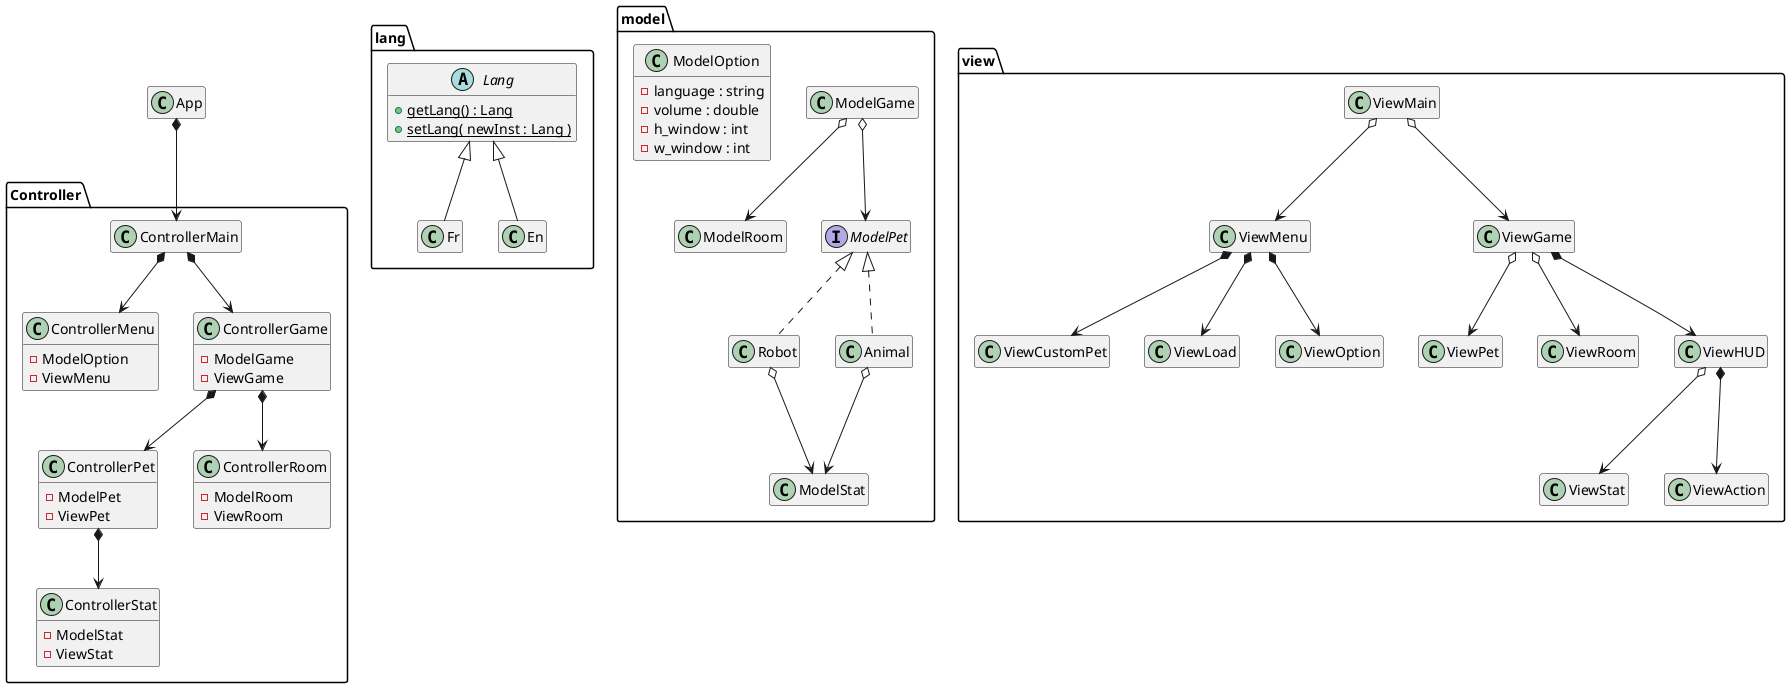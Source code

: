 @startuml

hide empty attributes
hide empty methods

class App


package lang {
	abstract class Lang {
		+ {method} {static} getLang() : Lang
		+ {method} {static} setLang( newInst : Lang )
	}
	
	class Fr
	Class En
	
	Lang <|-- Fr
	Lang <|-- En
}

package model {
    class ModelRoom
    class ModelGame
    class ModelStat
    class ModelOption {
    	-language : string
	    -volume : double
	    -h_window : int
	    -w_window : int
    }
    interface ModelPet
    class Robot
    class Animal
    
    ModelPet <|.. Robot
    ModelPet <|.. Animal
    Animal o--> ModelStat
    Robot o--> ModelStat
    ModelGame o--> ModelPet
    ModelGame o--> ModelRoom
}

package view {
	class ViewMain
    class ViewPet
    class ViewRoom
    class ViewStat
    class ViewMenu
    class ViewCustomPet
    class ViewLoad
    class ViewAction
    class ViewOption
    class ViewGame
    class ViewHUD
    
    ViewMain o--> ViewGame
    ViewMain o--> ViewMenu
    ViewMenu *--> ViewOption
    ViewMenu *--> ViewCustomPet
    ViewMenu *--> ViewLoad
    ViewGame *--> ViewHUD
    ViewHUD  *--> ViewAction
    ViewHUD  o--> ViewStat
    ViewGame o--> ViewRoom
    ViewGame o--> ViewPet
}

package Controller {
    class ControllerMain
    
    class ControllerPet {
        -ModelPet
        -ViewPet
    }
    class ControllerRoom {
        -ModelRoom
        -ViewRoom
    }
    class ControllerStat {
        -ModelStat
        -ViewStat
    }
    class ControllerMenu {
        -ModelOption
        -ViewMenu
    }
    class ControllerGame {
        -ModelGame
        -ViewGame
    }
    
    ControllerPet *--> ControllerStat
    ControllerGame *--> ControllerPet
    ControllerGame *--> ControllerRoom
    ControllerMain *--> ControllerGame 
    ControllerMain *--> ControllerMenu
    
}

App *--> ControllerMain

@enduml
